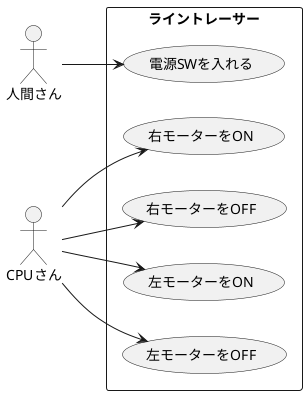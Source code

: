 @startuml
left to right direction
actor 人間さん as a
actor CPUさん as b
rectangle ライントレーサー {
    usecase 電源SWを入れる as c
    usecase 右モーターをON as d
    usecase 右モーターをOFF as e
    usecase 左モーターをON as f
    usecase 左モーターをOFF as g
}
a --> c
b --> d
b --> e
b --> f
b --> g
@enduml